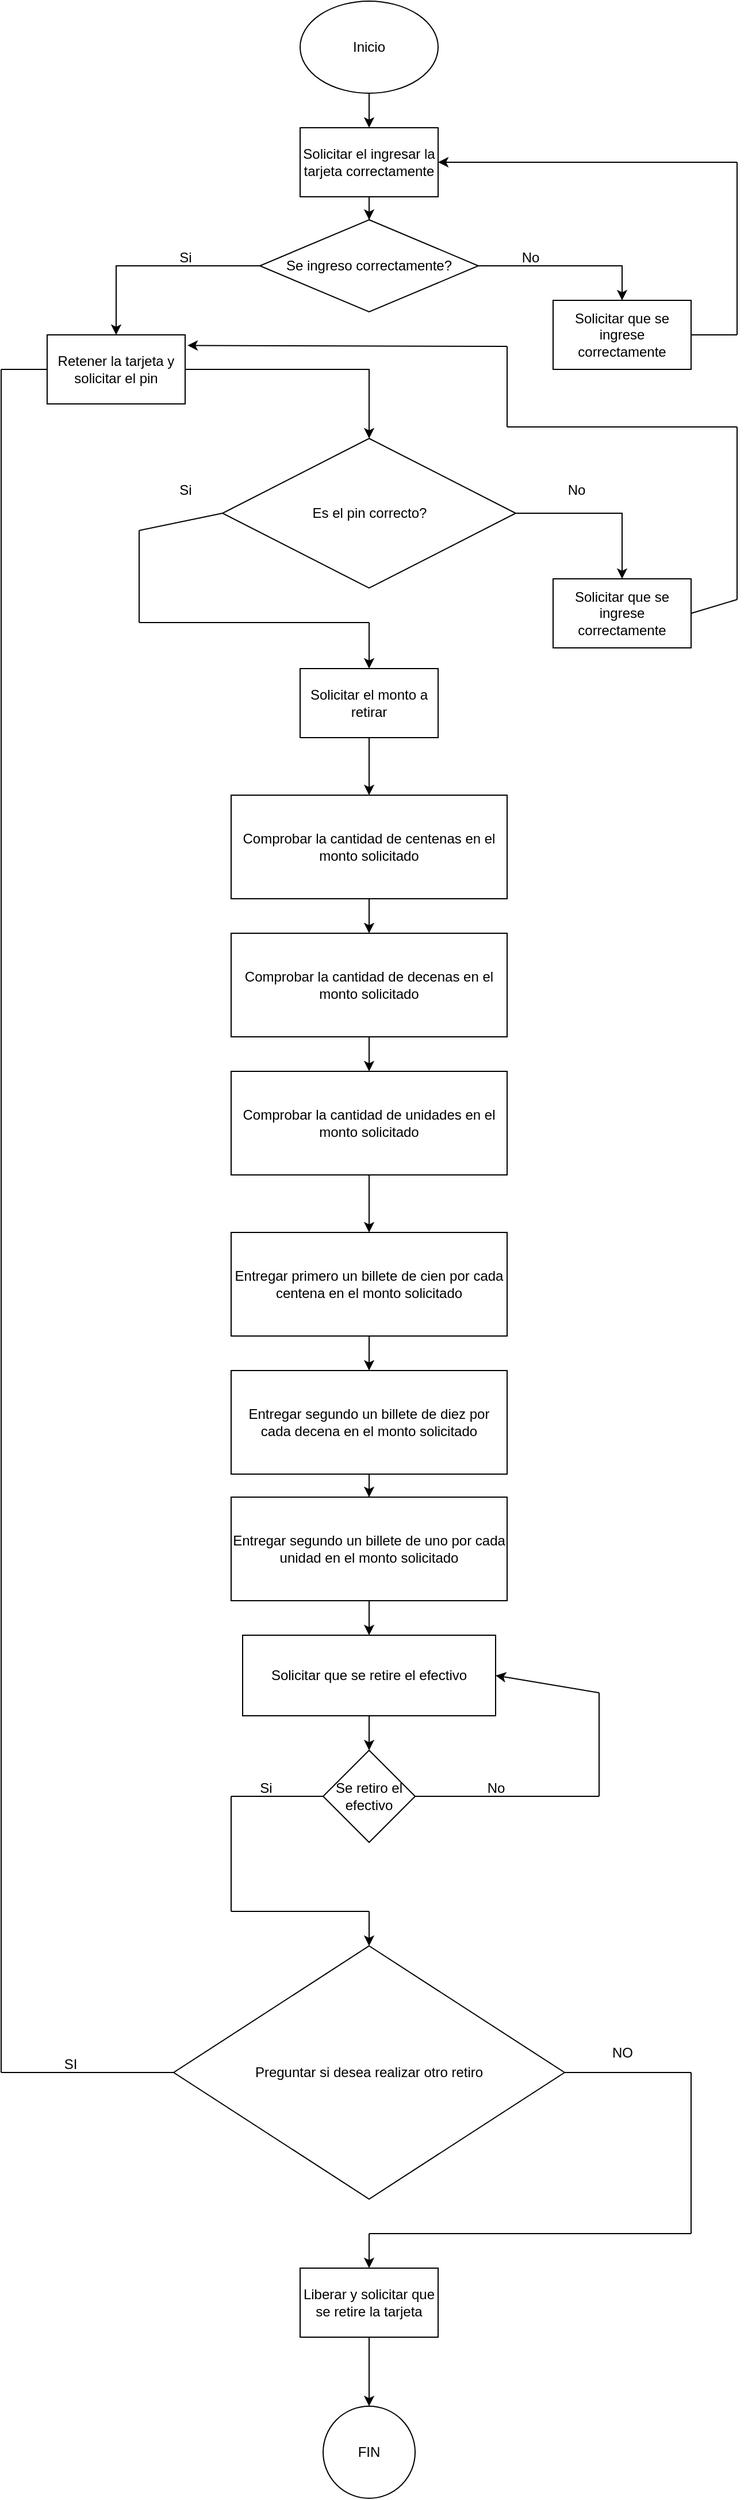 <mxfile version="26.1.0">
  <diagram name="Page-1" id="_UPsp0WZsVldjrWCm-7Y">
    <mxGraphModel dx="1167" dy="632" grid="1" gridSize="10" guides="1" tooltips="1" connect="1" arrows="1" fold="1" page="1" pageScale="1" pageWidth="850" pageHeight="1100" math="0" shadow="0">
      <root>
        <mxCell id="0" />
        <mxCell id="1" parent="0" />
        <mxCell id="HPoWdVaBkYPctPKmIMIS-3" value="" style="edgeStyle=orthogonalEdgeStyle;rounded=0;orthogonalLoop=1;jettySize=auto;html=1;" edge="1" parent="1" source="HPoWdVaBkYPctPKmIMIS-1" target="HPoWdVaBkYPctPKmIMIS-2">
          <mxGeometry relative="1" as="geometry" />
        </mxCell>
        <mxCell id="HPoWdVaBkYPctPKmIMIS-1" value="Inicio" style="ellipse;whiteSpace=wrap;html=1;" vertex="1" parent="1">
          <mxGeometry x="340" y="20" width="120" height="80" as="geometry" />
        </mxCell>
        <mxCell id="HPoWdVaBkYPctPKmIMIS-6" value="" style="edgeStyle=orthogonalEdgeStyle;rounded=0;orthogonalLoop=1;jettySize=auto;html=1;" edge="1" parent="1" source="HPoWdVaBkYPctPKmIMIS-2" target="HPoWdVaBkYPctPKmIMIS-5">
          <mxGeometry relative="1" as="geometry" />
        </mxCell>
        <mxCell id="HPoWdVaBkYPctPKmIMIS-2" value="Solicitar el ingresar la tarjeta correctamente" style="rounded=0;whiteSpace=wrap;html=1;" vertex="1" parent="1">
          <mxGeometry x="340" y="130" width="120" height="60" as="geometry" />
        </mxCell>
        <mxCell id="HPoWdVaBkYPctPKmIMIS-9" style="edgeStyle=orthogonalEdgeStyle;rounded=0;orthogonalLoop=1;jettySize=auto;html=1;entryX=0.5;entryY=0;entryDx=0;entryDy=0;" edge="1" parent="1" source="HPoWdVaBkYPctPKmIMIS-5" target="HPoWdVaBkYPctPKmIMIS-7">
          <mxGeometry relative="1" as="geometry" />
        </mxCell>
        <mxCell id="HPoWdVaBkYPctPKmIMIS-10" style="edgeStyle=orthogonalEdgeStyle;rounded=0;orthogonalLoop=1;jettySize=auto;html=1;entryX=0.5;entryY=0;entryDx=0;entryDy=0;" edge="1" parent="1" source="HPoWdVaBkYPctPKmIMIS-5" target="HPoWdVaBkYPctPKmIMIS-8">
          <mxGeometry relative="1" as="geometry" />
        </mxCell>
        <mxCell id="HPoWdVaBkYPctPKmIMIS-5" value="Se ingreso correctamente?" style="rhombus;whiteSpace=wrap;html=1;" vertex="1" parent="1">
          <mxGeometry x="305" y="210" width="190" height="80" as="geometry" />
        </mxCell>
        <mxCell id="HPoWdVaBkYPctPKmIMIS-18" style="edgeStyle=orthogonalEdgeStyle;rounded=0;orthogonalLoop=1;jettySize=auto;html=1;entryX=0.5;entryY=0;entryDx=0;entryDy=0;" edge="1" parent="1" source="HPoWdVaBkYPctPKmIMIS-7" target="HPoWdVaBkYPctPKmIMIS-17">
          <mxGeometry relative="1" as="geometry" />
        </mxCell>
        <mxCell id="HPoWdVaBkYPctPKmIMIS-7" value="Retener la tarjeta y solicitar el pin" style="rounded=0;whiteSpace=wrap;html=1;" vertex="1" parent="1">
          <mxGeometry x="120" y="310" width="120" height="60" as="geometry" />
        </mxCell>
        <mxCell id="HPoWdVaBkYPctPKmIMIS-8" value="Solicitar que se ingrese correctamente" style="rounded=0;whiteSpace=wrap;html=1;" vertex="1" parent="1">
          <mxGeometry x="560" y="280" width="120" height="60" as="geometry" />
        </mxCell>
        <mxCell id="HPoWdVaBkYPctPKmIMIS-11" value="Si" style="text;html=1;align=center;verticalAlign=middle;resizable=0;points=[];autosize=1;strokeColor=none;fillColor=none;" vertex="1" parent="1">
          <mxGeometry x="225" y="228" width="30" height="30" as="geometry" />
        </mxCell>
        <mxCell id="HPoWdVaBkYPctPKmIMIS-12" value="No" style="text;html=1;align=center;verticalAlign=middle;resizable=0;points=[];autosize=1;strokeColor=none;fillColor=none;" vertex="1" parent="1">
          <mxGeometry x="520" y="228" width="40" height="30" as="geometry" />
        </mxCell>
        <mxCell id="HPoWdVaBkYPctPKmIMIS-14" value="" style="endArrow=classic;html=1;rounded=0;entryX=1;entryY=0.5;entryDx=0;entryDy=0;" edge="1" parent="1" target="HPoWdVaBkYPctPKmIMIS-2">
          <mxGeometry width="50" height="50" relative="1" as="geometry">
            <mxPoint x="720" y="160" as="sourcePoint" />
            <mxPoint x="470" y="300" as="targetPoint" />
          </mxGeometry>
        </mxCell>
        <mxCell id="HPoWdVaBkYPctPKmIMIS-15" value="" style="endArrow=none;html=1;rounded=0;" edge="1" parent="1">
          <mxGeometry width="50" height="50" relative="1" as="geometry">
            <mxPoint x="720" y="310" as="sourcePoint" />
            <mxPoint x="720" y="160" as="targetPoint" />
          </mxGeometry>
        </mxCell>
        <mxCell id="HPoWdVaBkYPctPKmIMIS-16" value="" style="endArrow=none;html=1;rounded=0;exitX=1;exitY=0.5;exitDx=0;exitDy=0;" edge="1" parent="1" source="HPoWdVaBkYPctPKmIMIS-8">
          <mxGeometry width="50" height="50" relative="1" as="geometry">
            <mxPoint x="420" y="350" as="sourcePoint" />
            <mxPoint x="720" y="310" as="targetPoint" />
          </mxGeometry>
        </mxCell>
        <mxCell id="HPoWdVaBkYPctPKmIMIS-17" value="Es el pin correcto?" style="rhombus;whiteSpace=wrap;html=1;" vertex="1" parent="1">
          <mxGeometry x="272.5" y="400" width="255" height="130" as="geometry" />
        </mxCell>
        <mxCell id="HPoWdVaBkYPctPKmIMIS-20" style="edgeStyle=orthogonalEdgeStyle;rounded=0;orthogonalLoop=1;jettySize=auto;html=1;entryX=0.5;entryY=0;entryDx=0;entryDy=0;exitX=1;exitY=0.5;exitDx=0;exitDy=0;" edge="1" parent="1" target="HPoWdVaBkYPctPKmIMIS-22" source="HPoWdVaBkYPctPKmIMIS-17">
          <mxGeometry relative="1" as="geometry">
            <mxPoint x="495" y="462" as="sourcePoint" />
            <Array as="points">
              <mxPoint x="620" y="465" />
            </Array>
          </mxGeometry>
        </mxCell>
        <mxCell id="HPoWdVaBkYPctPKmIMIS-22" value="Solicitar que se ingrese correctamente" style="rounded=0;whiteSpace=wrap;html=1;" vertex="1" parent="1">
          <mxGeometry x="560" y="522" width="120" height="60" as="geometry" />
        </mxCell>
        <mxCell id="HPoWdVaBkYPctPKmIMIS-23" value="Si" style="text;html=1;align=center;verticalAlign=middle;resizable=0;points=[];autosize=1;strokeColor=none;fillColor=none;" vertex="1" parent="1">
          <mxGeometry x="225" y="430" width="30" height="30" as="geometry" />
        </mxCell>
        <mxCell id="HPoWdVaBkYPctPKmIMIS-24" value="No" style="text;html=1;align=center;verticalAlign=middle;resizable=0;points=[];autosize=1;strokeColor=none;fillColor=none;" vertex="1" parent="1">
          <mxGeometry x="560" y="430" width="40" height="30" as="geometry" />
        </mxCell>
        <mxCell id="HPoWdVaBkYPctPKmIMIS-25" value="" style="endArrow=classic;html=1;rounded=0;entryX=1.017;entryY=0.153;entryDx=0;entryDy=0;entryPerimeter=0;" edge="1" parent="1" target="HPoWdVaBkYPctPKmIMIS-7">
          <mxGeometry width="50" height="50" relative="1" as="geometry">
            <mxPoint x="520" y="320" as="sourcePoint" />
            <mxPoint x="470" y="370" as="targetPoint" />
          </mxGeometry>
        </mxCell>
        <mxCell id="HPoWdVaBkYPctPKmIMIS-26" value="" style="endArrow=none;html=1;rounded=0;" edge="1" parent="1">
          <mxGeometry width="50" height="50" relative="1" as="geometry">
            <mxPoint x="520" y="390" as="sourcePoint" />
            <mxPoint x="520" y="320" as="targetPoint" />
          </mxGeometry>
        </mxCell>
        <mxCell id="HPoWdVaBkYPctPKmIMIS-27" value="" style="endArrow=none;html=1;rounded=0;" edge="1" parent="1">
          <mxGeometry width="50" height="50" relative="1" as="geometry">
            <mxPoint x="720" y="390" as="sourcePoint" />
            <mxPoint x="520" y="390" as="targetPoint" />
          </mxGeometry>
        </mxCell>
        <mxCell id="HPoWdVaBkYPctPKmIMIS-28" value="" style="endArrow=none;html=1;rounded=0;" edge="1" parent="1">
          <mxGeometry width="50" height="50" relative="1" as="geometry">
            <mxPoint x="720" y="540" as="sourcePoint" />
            <mxPoint x="720" y="390" as="targetPoint" />
          </mxGeometry>
        </mxCell>
        <mxCell id="HPoWdVaBkYPctPKmIMIS-29" value="" style="endArrow=none;html=1;rounded=0;exitX=1;exitY=0.5;exitDx=0;exitDy=0;" edge="1" parent="1" source="HPoWdVaBkYPctPKmIMIS-22">
          <mxGeometry width="50" height="50" relative="1" as="geometry">
            <mxPoint x="420" y="420" as="sourcePoint" />
            <mxPoint x="720" y="540" as="targetPoint" />
          </mxGeometry>
        </mxCell>
        <mxCell id="HPoWdVaBkYPctPKmIMIS-33" value="" style="edgeStyle=orthogonalEdgeStyle;rounded=0;orthogonalLoop=1;jettySize=auto;html=1;" edge="1" parent="1" source="HPoWdVaBkYPctPKmIMIS-30" target="HPoWdVaBkYPctPKmIMIS-32">
          <mxGeometry relative="1" as="geometry" />
        </mxCell>
        <mxCell id="HPoWdVaBkYPctPKmIMIS-30" value="Solicitar el monto a retirar" style="rounded=0;whiteSpace=wrap;html=1;" vertex="1" parent="1">
          <mxGeometry x="340" y="600" width="120" height="60" as="geometry" />
        </mxCell>
        <mxCell id="HPoWdVaBkYPctPKmIMIS-35" value="" style="edgeStyle=orthogonalEdgeStyle;rounded=0;orthogonalLoop=1;jettySize=auto;html=1;" edge="1" parent="1" source="HPoWdVaBkYPctPKmIMIS-32" target="HPoWdVaBkYPctPKmIMIS-34">
          <mxGeometry relative="1" as="geometry" />
        </mxCell>
        <mxCell id="HPoWdVaBkYPctPKmIMIS-32" value="Comprobar la cantidad de centenas en el monto solicitado" style="rounded=0;whiteSpace=wrap;html=1;" vertex="1" parent="1">
          <mxGeometry x="280" y="710" width="240" height="90" as="geometry" />
        </mxCell>
        <mxCell id="HPoWdVaBkYPctPKmIMIS-37" value="" style="edgeStyle=orthogonalEdgeStyle;rounded=0;orthogonalLoop=1;jettySize=auto;html=1;" edge="1" parent="1" source="HPoWdVaBkYPctPKmIMIS-34" target="HPoWdVaBkYPctPKmIMIS-36">
          <mxGeometry relative="1" as="geometry" />
        </mxCell>
        <mxCell id="HPoWdVaBkYPctPKmIMIS-34" value="Comprobar la cantidad de decenas en el monto solicitado" style="rounded=0;whiteSpace=wrap;html=1;" vertex="1" parent="1">
          <mxGeometry x="280" y="830" width="240" height="90" as="geometry" />
        </mxCell>
        <mxCell id="HPoWdVaBkYPctPKmIMIS-39" value="" style="edgeStyle=orthogonalEdgeStyle;rounded=0;orthogonalLoop=1;jettySize=auto;html=1;" edge="1" parent="1" source="HPoWdVaBkYPctPKmIMIS-36" target="HPoWdVaBkYPctPKmIMIS-38">
          <mxGeometry relative="1" as="geometry" />
        </mxCell>
        <mxCell id="HPoWdVaBkYPctPKmIMIS-36" value="Comprobar la cantidad de unidades en el monto solicitado" style="rounded=0;whiteSpace=wrap;html=1;" vertex="1" parent="1">
          <mxGeometry x="280" y="950" width="240" height="90" as="geometry" />
        </mxCell>
        <mxCell id="HPoWdVaBkYPctPKmIMIS-41" value="" style="edgeStyle=orthogonalEdgeStyle;rounded=0;orthogonalLoop=1;jettySize=auto;html=1;" edge="1" parent="1" source="HPoWdVaBkYPctPKmIMIS-38" target="HPoWdVaBkYPctPKmIMIS-40">
          <mxGeometry relative="1" as="geometry" />
        </mxCell>
        <mxCell id="HPoWdVaBkYPctPKmIMIS-38" value="Entregar primero un billete de cien por cada centena en el monto solicitado" style="rounded=0;whiteSpace=wrap;html=1;" vertex="1" parent="1">
          <mxGeometry x="280" y="1090" width="240" height="90" as="geometry" />
        </mxCell>
        <mxCell id="HPoWdVaBkYPctPKmIMIS-44" value="" style="edgeStyle=orthogonalEdgeStyle;rounded=0;orthogonalLoop=1;jettySize=auto;html=1;" edge="1" parent="1" source="HPoWdVaBkYPctPKmIMIS-40" target="HPoWdVaBkYPctPKmIMIS-42">
          <mxGeometry relative="1" as="geometry" />
        </mxCell>
        <mxCell id="HPoWdVaBkYPctPKmIMIS-40" value="Entregar segundo un billete de diez por cada decena en el monto solicitado" style="rounded=0;whiteSpace=wrap;html=1;" vertex="1" parent="1">
          <mxGeometry x="280" y="1210" width="240" height="90" as="geometry" />
        </mxCell>
        <mxCell id="HPoWdVaBkYPctPKmIMIS-48" value="" style="edgeStyle=orthogonalEdgeStyle;rounded=0;orthogonalLoop=1;jettySize=auto;html=1;" edge="1" parent="1" source="HPoWdVaBkYPctPKmIMIS-42" target="HPoWdVaBkYPctPKmIMIS-47">
          <mxGeometry relative="1" as="geometry" />
        </mxCell>
        <mxCell id="HPoWdVaBkYPctPKmIMIS-42" value="Entregar segundo un billete de uno por cada unidad en el monto solicitado" style="rounded=0;whiteSpace=wrap;html=1;" vertex="1" parent="1">
          <mxGeometry x="280" y="1320" width="240" height="90" as="geometry" />
        </mxCell>
        <mxCell id="HPoWdVaBkYPctPKmIMIS-45" value="Preguntar si desea realizar otro retiro" style="rhombus;whiteSpace=wrap;html=1;" vertex="1" parent="1">
          <mxGeometry x="230" y="1710" width="340" height="220" as="geometry" />
        </mxCell>
        <mxCell id="HPoWdVaBkYPctPKmIMIS-51" value="" style="edgeStyle=orthogonalEdgeStyle;rounded=0;orthogonalLoop=1;jettySize=auto;html=1;" edge="1" parent="1" source="HPoWdVaBkYPctPKmIMIS-47" target="HPoWdVaBkYPctPKmIMIS-50">
          <mxGeometry relative="1" as="geometry" />
        </mxCell>
        <mxCell id="HPoWdVaBkYPctPKmIMIS-47" value="Solicitar que se retire el efectivo" style="rounded=0;whiteSpace=wrap;html=1;" vertex="1" parent="1">
          <mxGeometry x="290" y="1440" width="220" height="70" as="geometry" />
        </mxCell>
        <mxCell id="HPoWdVaBkYPctPKmIMIS-50" value="Se retiro el efectivo" style="rhombus;whiteSpace=wrap;html=1;" vertex="1" parent="1">
          <mxGeometry x="360" y="1540" width="80" height="80" as="geometry" />
        </mxCell>
        <mxCell id="HPoWdVaBkYPctPKmIMIS-54" value="" style="endArrow=classic;html=1;rounded=0;entryX=1;entryY=0.5;entryDx=0;entryDy=0;" edge="1" parent="1" target="HPoWdVaBkYPctPKmIMIS-47">
          <mxGeometry width="50" height="50" relative="1" as="geometry">
            <mxPoint x="600" y="1490" as="sourcePoint" />
            <mxPoint x="350" y="1550" as="targetPoint" />
          </mxGeometry>
        </mxCell>
        <mxCell id="HPoWdVaBkYPctPKmIMIS-55" value="" style="endArrow=none;html=1;rounded=0;" edge="1" parent="1">
          <mxGeometry width="50" height="50" relative="1" as="geometry">
            <mxPoint x="600" y="1580" as="sourcePoint" />
            <mxPoint x="600" y="1490" as="targetPoint" />
          </mxGeometry>
        </mxCell>
        <mxCell id="HPoWdVaBkYPctPKmIMIS-56" value="" style="endArrow=none;html=1;rounded=0;exitX=1;exitY=0.5;exitDx=0;exitDy=0;" edge="1" parent="1" source="HPoWdVaBkYPctPKmIMIS-50">
          <mxGeometry width="50" height="50" relative="1" as="geometry">
            <mxPoint x="430" y="1570" as="sourcePoint" />
            <mxPoint x="600" y="1580" as="targetPoint" />
          </mxGeometry>
        </mxCell>
        <mxCell id="HPoWdVaBkYPctPKmIMIS-57" value="No" style="text;html=1;align=center;verticalAlign=middle;resizable=0;points=[];autosize=1;strokeColor=none;fillColor=none;" vertex="1" parent="1">
          <mxGeometry x="490" y="1558" width="40" height="30" as="geometry" />
        </mxCell>
        <mxCell id="HPoWdVaBkYPctPKmIMIS-59" value="" style="endArrow=classic;html=1;rounded=0;entryX=0.5;entryY=0;entryDx=0;entryDy=0;" edge="1" parent="1" target="HPoWdVaBkYPctPKmIMIS-45">
          <mxGeometry width="50" height="50" relative="1" as="geometry">
            <mxPoint x="400" y="1680" as="sourcePoint" />
            <mxPoint x="460" y="1650" as="targetPoint" />
          </mxGeometry>
        </mxCell>
        <mxCell id="HPoWdVaBkYPctPKmIMIS-60" value="" style="endArrow=none;html=1;rounded=0;" edge="1" parent="1">
          <mxGeometry width="50" height="50" relative="1" as="geometry">
            <mxPoint x="400" y="1680" as="sourcePoint" />
            <mxPoint x="280" y="1680" as="targetPoint" />
          </mxGeometry>
        </mxCell>
        <mxCell id="HPoWdVaBkYPctPKmIMIS-63" value="" style="endArrow=none;html=1;rounded=0;" edge="1" parent="1">
          <mxGeometry width="50" height="50" relative="1" as="geometry">
            <mxPoint x="280" y="1680" as="sourcePoint" />
            <mxPoint x="280" y="1580" as="targetPoint" />
          </mxGeometry>
        </mxCell>
        <mxCell id="HPoWdVaBkYPctPKmIMIS-64" value="" style="endArrow=none;html=1;rounded=0;exitX=0;exitY=0.5;exitDx=0;exitDy=0;" edge="1" parent="1" source="HPoWdVaBkYPctPKmIMIS-50">
          <mxGeometry width="50" height="50" relative="1" as="geometry">
            <mxPoint x="410" y="1700" as="sourcePoint" />
            <mxPoint x="280" y="1580" as="targetPoint" />
          </mxGeometry>
        </mxCell>
        <mxCell id="HPoWdVaBkYPctPKmIMIS-65" value="Si" style="text;html=1;align=center;verticalAlign=middle;resizable=0;points=[];autosize=1;strokeColor=none;fillColor=none;" vertex="1" parent="1">
          <mxGeometry x="295" y="1558" width="30" height="30" as="geometry" />
        </mxCell>
        <mxCell id="HPoWdVaBkYPctPKmIMIS-66" value="" style="endArrow=none;html=1;rounded=0;entryX=0;entryY=0.5;entryDx=0;entryDy=0;" edge="1" parent="1" target="HPoWdVaBkYPctPKmIMIS-45">
          <mxGeometry width="50" height="50" relative="1" as="geometry">
            <mxPoint x="80" y="1820" as="sourcePoint" />
            <mxPoint x="460" y="1890" as="targetPoint" />
          </mxGeometry>
        </mxCell>
        <mxCell id="HPoWdVaBkYPctPKmIMIS-67" value="" style="endArrow=none;html=1;rounded=0;" edge="1" parent="1">
          <mxGeometry width="50" height="50" relative="1" as="geometry">
            <mxPoint x="80" y="1820" as="sourcePoint" />
            <mxPoint x="80" y="340" as="targetPoint" />
          </mxGeometry>
        </mxCell>
        <mxCell id="HPoWdVaBkYPctPKmIMIS-68" value="" style="endArrow=none;html=1;rounded=0;exitX=0;exitY=0.5;exitDx=0;exitDy=0;" edge="1" parent="1" source="HPoWdVaBkYPctPKmIMIS-7">
          <mxGeometry width="50" height="50" relative="1" as="geometry">
            <mxPoint x="460" y="470" as="sourcePoint" />
            <mxPoint x="80" y="340" as="targetPoint" />
          </mxGeometry>
        </mxCell>
        <mxCell id="HPoWdVaBkYPctPKmIMIS-69" value="SI" style="text;html=1;align=center;verticalAlign=middle;resizable=0;points=[];autosize=1;strokeColor=none;fillColor=none;" vertex="1" parent="1">
          <mxGeometry x="125" y="1798" width="30" height="30" as="geometry" />
        </mxCell>
        <mxCell id="HPoWdVaBkYPctPKmIMIS-82" value="" style="edgeStyle=orthogonalEdgeStyle;rounded=0;orthogonalLoop=1;jettySize=auto;html=1;" edge="1" parent="1" source="HPoWdVaBkYPctPKmIMIS-70" target="HPoWdVaBkYPctPKmIMIS-81">
          <mxGeometry relative="1" as="geometry" />
        </mxCell>
        <mxCell id="HPoWdVaBkYPctPKmIMIS-70" value="Liberar y solicitar que se retire la tarjeta" style="rounded=0;whiteSpace=wrap;html=1;" vertex="1" parent="1">
          <mxGeometry x="340" y="1990" width="120" height="60" as="geometry" />
        </mxCell>
        <mxCell id="HPoWdVaBkYPctPKmIMIS-72" value="" style="endArrow=classic;html=1;rounded=0;entryX=0.5;entryY=0;entryDx=0;entryDy=0;" edge="1" parent="1" target="HPoWdVaBkYPctPKmIMIS-30">
          <mxGeometry width="50" height="50" relative="1" as="geometry">
            <mxPoint x="400" y="560" as="sourcePoint" />
            <mxPoint x="510" y="420" as="targetPoint" />
          </mxGeometry>
        </mxCell>
        <mxCell id="HPoWdVaBkYPctPKmIMIS-73" value="" style="endArrow=none;html=1;rounded=0;" edge="1" parent="1">
          <mxGeometry width="50" height="50" relative="1" as="geometry">
            <mxPoint x="200" y="560" as="sourcePoint" />
            <mxPoint x="400" y="560" as="targetPoint" />
          </mxGeometry>
        </mxCell>
        <mxCell id="HPoWdVaBkYPctPKmIMIS-74" value="" style="endArrow=none;html=1;rounded=0;" edge="1" parent="1">
          <mxGeometry width="50" height="50" relative="1" as="geometry">
            <mxPoint x="200" y="480" as="sourcePoint" />
            <mxPoint x="200" y="560" as="targetPoint" />
          </mxGeometry>
        </mxCell>
        <mxCell id="HPoWdVaBkYPctPKmIMIS-75" value="" style="endArrow=none;html=1;rounded=0;exitX=0;exitY=0.5;exitDx=0;exitDy=0;" edge="1" parent="1" source="HPoWdVaBkYPctPKmIMIS-17">
          <mxGeometry width="50" height="50" relative="1" as="geometry">
            <mxPoint x="460" y="470" as="sourcePoint" />
            <mxPoint x="200" y="480" as="targetPoint" />
          </mxGeometry>
        </mxCell>
        <mxCell id="HPoWdVaBkYPctPKmIMIS-76" value="" style="endArrow=classic;html=1;rounded=0;entryX=0.5;entryY=0;entryDx=0;entryDy=0;" edge="1" parent="1" target="HPoWdVaBkYPctPKmIMIS-70">
          <mxGeometry width="50" height="50" relative="1" as="geometry">
            <mxPoint x="400" y="1960" as="sourcePoint" />
            <mxPoint x="510" y="1870" as="targetPoint" />
          </mxGeometry>
        </mxCell>
        <mxCell id="HPoWdVaBkYPctPKmIMIS-77" value="" style="endArrow=none;html=1;rounded=0;" edge="1" parent="1">
          <mxGeometry width="50" height="50" relative="1" as="geometry">
            <mxPoint x="400" y="1960" as="sourcePoint" />
            <mxPoint x="680" y="1960" as="targetPoint" />
          </mxGeometry>
        </mxCell>
        <mxCell id="HPoWdVaBkYPctPKmIMIS-78" value="" style="endArrow=none;html=1;rounded=0;entryX=1;entryY=0.5;entryDx=0;entryDy=0;" edge="1" parent="1" target="HPoWdVaBkYPctPKmIMIS-45">
          <mxGeometry width="50" height="50" relative="1" as="geometry">
            <mxPoint x="680" y="1820" as="sourcePoint" />
            <mxPoint x="510" y="1870" as="targetPoint" />
          </mxGeometry>
        </mxCell>
        <mxCell id="HPoWdVaBkYPctPKmIMIS-79" value="" style="endArrow=none;html=1;rounded=0;" edge="1" parent="1">
          <mxGeometry width="50" height="50" relative="1" as="geometry">
            <mxPoint x="680" y="1960" as="sourcePoint" />
            <mxPoint x="680" y="1820" as="targetPoint" />
          </mxGeometry>
        </mxCell>
        <mxCell id="HPoWdVaBkYPctPKmIMIS-80" value="NO" style="text;html=1;align=center;verticalAlign=middle;resizable=0;points=[];autosize=1;strokeColor=none;fillColor=none;" vertex="1" parent="1">
          <mxGeometry x="600" y="1788" width="40" height="30" as="geometry" />
        </mxCell>
        <mxCell id="HPoWdVaBkYPctPKmIMIS-81" value="FIN" style="ellipse;whiteSpace=wrap;html=1;aspect=fixed;" vertex="1" parent="1">
          <mxGeometry x="360" y="2110" width="80" height="80" as="geometry" />
        </mxCell>
      </root>
    </mxGraphModel>
  </diagram>
</mxfile>
